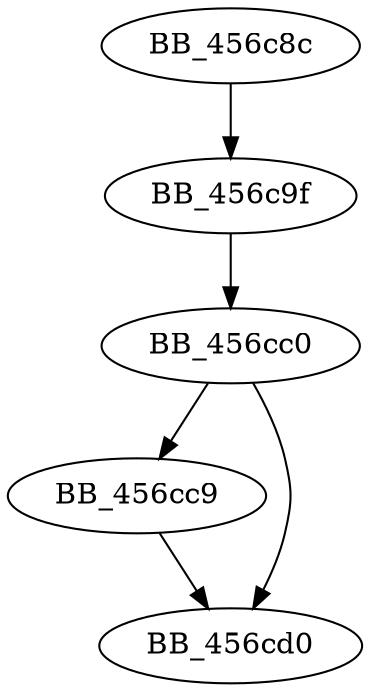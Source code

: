 DiGraph sub_456C8C{
BB_456c8c->BB_456c9f
BB_456c9f->BB_456cc0
BB_456cc0->BB_456cc9
BB_456cc0->BB_456cd0
BB_456cc9->BB_456cd0
}
